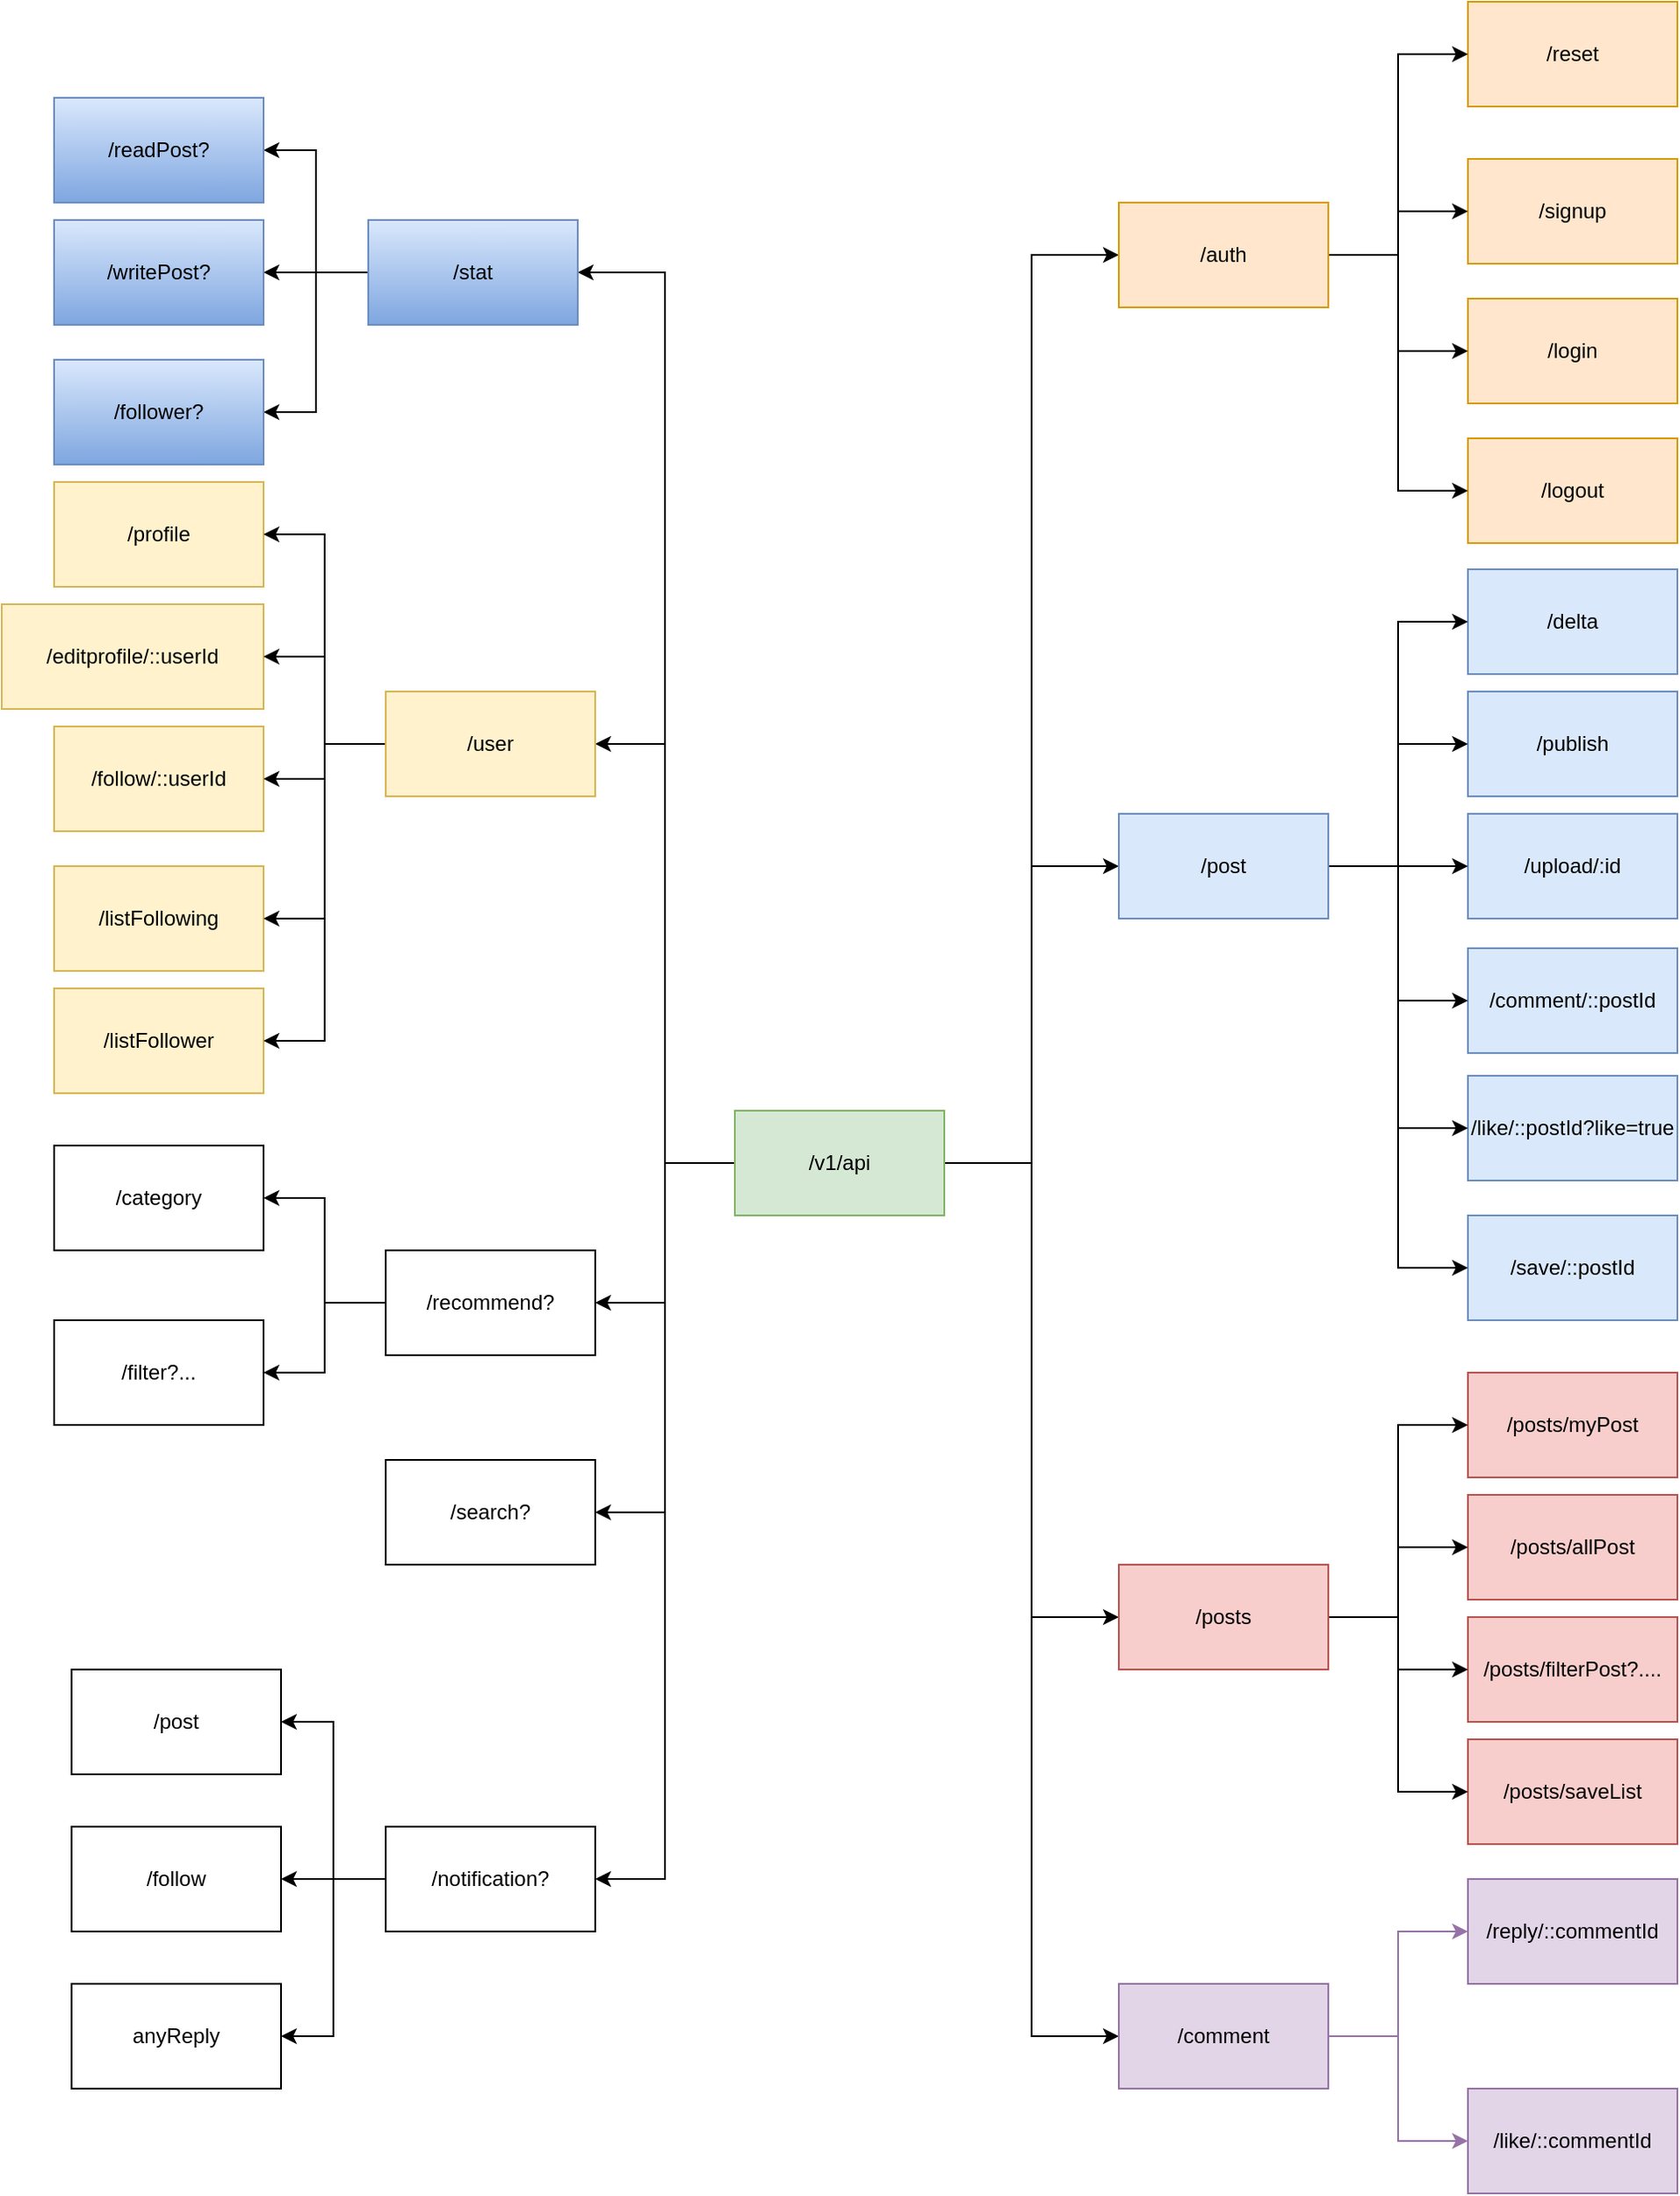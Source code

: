 <mxfile version="21.5.2" type="device">
  <diagram name="Page-1" id="nXeT6kKRCyfcVjysGUWI">
    <mxGraphModel dx="2786" dy="2237" grid="1" gridSize="10" guides="1" tooltips="1" connect="1" arrows="1" fold="1" page="1" pageScale="1" pageWidth="850" pageHeight="1100" math="0" shadow="0">
      <root>
        <mxCell id="0" />
        <mxCell id="1" parent="0" />
        <mxCell id="0jrbXOjKX1jkyTTBD30B-65" style="edgeStyle=orthogonalEdgeStyle;rounded=0;orthogonalLoop=1;jettySize=auto;html=1;entryX=1;entryY=0.5;entryDx=0;entryDy=0;" edge="1" parent="1" source="0jrbXOjKX1jkyTTBD30B-1" target="0jrbXOjKX1jkyTTBD30B-20">
          <mxGeometry relative="1" as="geometry" />
        </mxCell>
        <mxCell id="0jrbXOjKX1jkyTTBD30B-69" style="edgeStyle=orthogonalEdgeStyle;rounded=0;orthogonalLoop=1;jettySize=auto;html=1;entryX=1;entryY=0.5;entryDx=0;entryDy=0;" edge="1" parent="1" source="0jrbXOjKX1jkyTTBD30B-1" target="0jrbXOjKX1jkyTTBD30B-32">
          <mxGeometry relative="1" as="geometry">
            <Array as="points">
              <mxPoint x="140" y="520" />
              <mxPoint x="140" y="10" />
            </Array>
          </mxGeometry>
        </mxCell>
        <mxCell id="0jrbXOjKX1jkyTTBD30B-76" style="edgeStyle=orthogonalEdgeStyle;rounded=0;orthogonalLoop=1;jettySize=auto;html=1;entryX=1;entryY=0.5;entryDx=0;entryDy=0;" edge="1" parent="1" source="0jrbXOjKX1jkyTTBD30B-1" target="0jrbXOjKX1jkyTTBD30B-14">
          <mxGeometry relative="1" as="geometry" />
        </mxCell>
        <mxCell id="0jrbXOjKX1jkyTTBD30B-77" style="edgeStyle=orthogonalEdgeStyle;rounded=0;orthogonalLoop=1;jettySize=auto;html=1;entryX=1;entryY=0.5;entryDx=0;entryDy=0;" edge="1" parent="1" source="0jrbXOjKX1jkyTTBD30B-1" target="0jrbXOjKX1jkyTTBD30B-22">
          <mxGeometry relative="1" as="geometry" />
        </mxCell>
        <mxCell id="0jrbXOjKX1jkyTTBD30B-88" style="edgeStyle=orthogonalEdgeStyle;rounded=0;orthogonalLoop=1;jettySize=auto;html=1;entryX=0;entryY=0.5;entryDx=0;entryDy=0;" edge="1" parent="1" source="0jrbXOjKX1jkyTTBD30B-1" target="0jrbXOjKX1jkyTTBD30B-85">
          <mxGeometry relative="1" as="geometry" />
        </mxCell>
        <mxCell id="0jrbXOjKX1jkyTTBD30B-92" style="edgeStyle=orthogonalEdgeStyle;rounded=0;orthogonalLoop=1;jettySize=auto;html=1;entryX=1;entryY=0.5;entryDx=0;entryDy=0;" edge="1" parent="1" source="0jrbXOjKX1jkyTTBD30B-1" target="0jrbXOjKX1jkyTTBD30B-91">
          <mxGeometry relative="1" as="geometry" />
        </mxCell>
        <mxCell id="0jrbXOjKX1jkyTTBD30B-99" style="edgeStyle=orthogonalEdgeStyle;rounded=0;orthogonalLoop=1;jettySize=auto;html=1;entryX=0;entryY=0.5;entryDx=0;entryDy=0;" edge="1" parent="1" source="0jrbXOjKX1jkyTTBD30B-1" target="0jrbXOjKX1jkyTTBD30B-98">
          <mxGeometry relative="1" as="geometry" />
        </mxCell>
        <mxCell id="0jrbXOjKX1jkyTTBD30B-111" style="edgeStyle=orthogonalEdgeStyle;rounded=0;orthogonalLoop=1;jettySize=auto;html=1;entryX=0;entryY=0.5;entryDx=0;entryDy=0;" edge="1" parent="1" source="0jrbXOjKX1jkyTTBD30B-1" target="0jrbXOjKX1jkyTTBD30B-104">
          <mxGeometry relative="1" as="geometry">
            <Array as="points">
              <mxPoint x="350" y="520" />
              <mxPoint x="350" y="350" />
            </Array>
          </mxGeometry>
        </mxCell>
        <mxCell id="0jrbXOjKX1jkyTTBD30B-117" style="edgeStyle=orthogonalEdgeStyle;rounded=0;orthogonalLoop=1;jettySize=auto;html=1;entryX=0;entryY=0.5;entryDx=0;entryDy=0;" edge="1" parent="1" source="0jrbXOjKX1jkyTTBD30B-1" target="0jrbXOjKX1jkyTTBD30B-112">
          <mxGeometry relative="1" as="geometry" />
        </mxCell>
        <mxCell id="0jrbXOjKX1jkyTTBD30B-1" value="/v1/api" style="rounded=0;whiteSpace=wrap;html=1;fillColor=#d5e8d4;strokeColor=#82b366;" vertex="1" parent="1">
          <mxGeometry x="180" y="490" width="120" height="60" as="geometry" />
        </mxCell>
        <mxCell id="0jrbXOjKX1jkyTTBD30B-2" value="/signup" style="rounded=0;whiteSpace=wrap;html=1;fillColor=#ffe6cc;strokeColor=#d79b00;" vertex="1" parent="1">
          <mxGeometry x="600" y="-55" width="120" height="60" as="geometry" />
        </mxCell>
        <mxCell id="0jrbXOjKX1jkyTTBD30B-3" value="/login" style="rounded=0;whiteSpace=wrap;html=1;fillColor=#ffe6cc;strokeColor=#d79b00;" vertex="1" parent="1">
          <mxGeometry x="600" y="25" width="120" height="60" as="geometry" />
        </mxCell>
        <mxCell id="0jrbXOjKX1jkyTTBD30B-4" value="/logout" style="rounded=0;whiteSpace=wrap;html=1;fillColor=#ffe6cc;strokeColor=#d79b00;" vertex="1" parent="1">
          <mxGeometry x="600" y="105" width="120" height="60" as="geometry" />
        </mxCell>
        <mxCell id="0jrbXOjKX1jkyTTBD30B-8" value="/delta" style="rounded=0;whiteSpace=wrap;html=1;fillColor=#dae8fc;strokeColor=#6c8ebf;" vertex="1" parent="1">
          <mxGeometry x="600" y="180" width="120" height="60" as="geometry" />
        </mxCell>
        <mxCell id="0jrbXOjKX1jkyTTBD30B-9" value="/posts/allPost" style="rounded=0;whiteSpace=wrap;html=1;fillColor=#f8cecc;strokeColor=#b85450;" vertex="1" parent="1">
          <mxGeometry x="600" y="710" width="120" height="60" as="geometry" />
        </mxCell>
        <mxCell id="0jrbXOjKX1jkyTTBD30B-13" value="/upload/:id" style="rounded=0;whiteSpace=wrap;html=1;fillColor=#dae8fc;strokeColor=#6c8ebf;" vertex="1" parent="1">
          <mxGeometry x="600" y="320" width="120" height="60" as="geometry" />
        </mxCell>
        <mxCell id="0jrbXOjKX1jkyTTBD30B-14" value="/search?" style="rounded=0;whiteSpace=wrap;html=1;" vertex="1" parent="1">
          <mxGeometry x="-20" y="690" width="120" height="60" as="geometry" />
        </mxCell>
        <mxCell id="0jrbXOjKX1jkyTTBD30B-15" value="/follow/::userId" style="rounded=0;whiteSpace=wrap;html=1;fillColor=#fff2cc;strokeColor=#d6b656;" vertex="1" parent="1">
          <mxGeometry x="-210" y="270" width="120" height="60" as="geometry" />
        </mxCell>
        <mxCell id="0jrbXOjKX1jkyTTBD30B-16" value="/like/::postId?like=true" style="rounded=0;whiteSpace=wrap;html=1;fillColor=#dae8fc;strokeColor=#6c8ebf;" vertex="1" parent="1">
          <mxGeometry x="600" y="470" width="120" height="60" as="geometry" />
        </mxCell>
        <mxCell id="0jrbXOjKX1jkyTTBD30B-17" value="/comment/::postId" style="rounded=0;whiteSpace=wrap;html=1;fillColor=#dae8fc;strokeColor=#6c8ebf;" vertex="1" parent="1">
          <mxGeometry x="600" y="397" width="120" height="60" as="geometry" />
        </mxCell>
        <mxCell id="0jrbXOjKX1jkyTTBD30B-59" style="edgeStyle=orthogonalEdgeStyle;rounded=0;orthogonalLoop=1;jettySize=auto;html=1;" edge="1" parent="1" source="0jrbXOjKX1jkyTTBD30B-20" target="0jrbXOjKX1jkyTTBD30B-57">
          <mxGeometry relative="1" as="geometry" />
        </mxCell>
        <mxCell id="0jrbXOjKX1jkyTTBD30B-60" style="edgeStyle=orthogonalEdgeStyle;rounded=0;orthogonalLoop=1;jettySize=auto;html=1;entryX=1;entryY=0.5;entryDx=0;entryDy=0;" edge="1" parent="1" source="0jrbXOjKX1jkyTTBD30B-20" target="0jrbXOjKX1jkyTTBD30B-58">
          <mxGeometry relative="1" as="geometry" />
        </mxCell>
        <mxCell id="0jrbXOjKX1jkyTTBD30B-20" value="/recommend?" style="rounded=0;whiteSpace=wrap;html=1;" vertex="1" parent="1">
          <mxGeometry x="-20" y="570" width="120" height="60" as="geometry" />
        </mxCell>
        <mxCell id="0jrbXOjKX1jkyTTBD30B-82" style="edgeStyle=orthogonalEdgeStyle;rounded=0;orthogonalLoop=1;jettySize=auto;html=1;entryX=1;entryY=0.5;entryDx=0;entryDy=0;" edge="1" parent="1" source="0jrbXOjKX1jkyTTBD30B-22" target="0jrbXOjKX1jkyTTBD30B-70">
          <mxGeometry relative="1" as="geometry" />
        </mxCell>
        <mxCell id="0jrbXOjKX1jkyTTBD30B-83" style="edgeStyle=orthogonalEdgeStyle;rounded=0;orthogonalLoop=1;jettySize=auto;html=1;entryX=1;entryY=0.5;entryDx=0;entryDy=0;" edge="1" parent="1" source="0jrbXOjKX1jkyTTBD30B-22" target="0jrbXOjKX1jkyTTBD30B-71">
          <mxGeometry relative="1" as="geometry" />
        </mxCell>
        <mxCell id="0jrbXOjKX1jkyTTBD30B-84" style="edgeStyle=orthogonalEdgeStyle;rounded=0;orthogonalLoop=1;jettySize=auto;html=1;entryX=1;entryY=0.5;entryDx=0;entryDy=0;" edge="1" parent="1" source="0jrbXOjKX1jkyTTBD30B-22" target="0jrbXOjKX1jkyTTBD30B-75">
          <mxGeometry relative="1" as="geometry" />
        </mxCell>
        <mxCell id="0jrbXOjKX1jkyTTBD30B-22" value="/notification?" style="rounded=0;whiteSpace=wrap;html=1;" vertex="1" parent="1">
          <mxGeometry x="-20" y="900" width="120" height="60" as="geometry" />
        </mxCell>
        <mxCell id="0jrbXOjKX1jkyTTBD30B-23" value="/profile" style="rounded=0;whiteSpace=wrap;html=1;fillColor=#fff2cc;strokeColor=#d6b656;" vertex="1" parent="1">
          <mxGeometry x="-210" y="130" width="120" height="60" as="geometry" />
        </mxCell>
        <mxCell id="0jrbXOjKX1jkyTTBD30B-66" value="" style="edgeStyle=orthogonalEdgeStyle;rounded=0;orthogonalLoop=1;jettySize=auto;html=1;" edge="1" parent="1" source="0jrbXOjKX1jkyTTBD30B-32" target="0jrbXOjKX1jkyTTBD30B-34">
          <mxGeometry relative="1" as="geometry" />
        </mxCell>
        <mxCell id="0jrbXOjKX1jkyTTBD30B-67" style="edgeStyle=orthogonalEdgeStyle;rounded=0;orthogonalLoop=1;jettySize=auto;html=1;entryX=1;entryY=0.5;entryDx=0;entryDy=0;" edge="1" parent="1" source="0jrbXOjKX1jkyTTBD30B-32" target="0jrbXOjKX1jkyTTBD30B-33">
          <mxGeometry relative="1" as="geometry" />
        </mxCell>
        <mxCell id="0jrbXOjKX1jkyTTBD30B-68" style="edgeStyle=orthogonalEdgeStyle;rounded=0;orthogonalLoop=1;jettySize=auto;html=1;entryX=1;entryY=0.5;entryDx=0;entryDy=0;" edge="1" parent="1" source="0jrbXOjKX1jkyTTBD30B-32" target="0jrbXOjKX1jkyTTBD30B-35">
          <mxGeometry relative="1" as="geometry" />
        </mxCell>
        <mxCell id="0jrbXOjKX1jkyTTBD30B-32" value="/stat" style="rounded=0;whiteSpace=wrap;html=1;fillColor=#dae8fc;gradientColor=#7ea6e0;strokeColor=#6c8ebf;" vertex="1" parent="1">
          <mxGeometry x="-30" y="-20" width="120" height="60" as="geometry" />
        </mxCell>
        <mxCell id="0jrbXOjKX1jkyTTBD30B-33" value="/readPost?" style="rounded=0;whiteSpace=wrap;html=1;fillColor=#dae8fc;gradientColor=#7ea6e0;strokeColor=#6c8ebf;" vertex="1" parent="1">
          <mxGeometry x="-210" y="-90" width="120" height="60" as="geometry" />
        </mxCell>
        <mxCell id="0jrbXOjKX1jkyTTBD30B-34" value="/writePost?" style="rounded=0;whiteSpace=wrap;html=1;fillColor=#dae8fc;gradientColor=#7ea6e0;strokeColor=#6c8ebf;" vertex="1" parent="1">
          <mxGeometry x="-210" y="-20" width="120" height="60" as="geometry" />
        </mxCell>
        <mxCell id="0jrbXOjKX1jkyTTBD30B-35" value="/follower?" style="rounded=0;whiteSpace=wrap;html=1;fillColor=#dae8fc;gradientColor=#7ea6e0;strokeColor=#6c8ebf;" vertex="1" parent="1">
          <mxGeometry x="-210" y="60" width="120" height="60" as="geometry" />
        </mxCell>
        <mxCell id="0jrbXOjKX1jkyTTBD30B-36" value="/reply/::commentId" style="rounded=0;whiteSpace=wrap;html=1;fillColor=#e1d5e7;strokeColor=#9673a6;" vertex="1" parent="1">
          <mxGeometry x="600" y="930" width="120" height="60" as="geometry" />
        </mxCell>
        <mxCell id="0jrbXOjKX1jkyTTBD30B-37" value="/like/::commentId" style="rounded=0;whiteSpace=wrap;html=1;fillColor=#e1d5e7;strokeColor=#9673a6;" vertex="1" parent="1">
          <mxGeometry x="600" y="1050" width="120" height="60" as="geometry" />
        </mxCell>
        <mxCell id="0jrbXOjKX1jkyTTBD30B-38" value="/publish" style="rounded=0;whiteSpace=wrap;html=1;fillColor=#dae8fc;strokeColor=#6c8ebf;" vertex="1" parent="1">
          <mxGeometry x="600" y="250" width="120" height="60" as="geometry" />
        </mxCell>
        <mxCell id="0jrbXOjKX1jkyTTBD30B-40" value="/posts/filterPost?...." style="rounded=0;whiteSpace=wrap;html=1;fillColor=#f8cecc;strokeColor=#b85450;" vertex="1" parent="1">
          <mxGeometry x="600" y="780" width="120" height="60" as="geometry" />
        </mxCell>
        <mxCell id="0jrbXOjKX1jkyTTBD30B-45" value="/editprofile/::userId" style="rounded=0;whiteSpace=wrap;html=1;fillColor=#fff2cc;strokeColor=#d6b656;" vertex="1" parent="1">
          <mxGeometry x="-240" y="200" width="150" height="60" as="geometry" />
        </mxCell>
        <mxCell id="0jrbXOjKX1jkyTTBD30B-48" value="/posts/myPost" style="rounded=0;whiteSpace=wrap;html=1;fillColor=#f8cecc;strokeColor=#b85450;" vertex="1" parent="1">
          <mxGeometry x="600" y="640" width="120" height="60" as="geometry" />
        </mxCell>
        <mxCell id="0jrbXOjKX1jkyTTBD30B-49" value="/posts/saveList" style="rounded=0;whiteSpace=wrap;html=1;fillColor=#f8cecc;strokeColor=#b85450;" vertex="1" parent="1">
          <mxGeometry x="600" y="850" width="120" height="60" as="geometry" />
        </mxCell>
        <mxCell id="0jrbXOjKX1jkyTTBD30B-50" value="/save/::postId" style="rounded=0;whiteSpace=wrap;html=1;fillColor=#dae8fc;strokeColor=#6c8ebf;" vertex="1" parent="1">
          <mxGeometry x="600" y="550" width="120" height="60" as="geometry" />
        </mxCell>
        <mxCell id="0jrbXOjKX1jkyTTBD30B-53" value="/listFollowing" style="rounded=0;whiteSpace=wrap;html=1;fillColor=#fff2cc;strokeColor=#d6b656;" vertex="1" parent="1">
          <mxGeometry x="-210" y="350" width="120" height="60" as="geometry" />
        </mxCell>
        <mxCell id="0jrbXOjKX1jkyTTBD30B-55" value="/listFollower" style="rounded=0;whiteSpace=wrap;html=1;fillColor=#fff2cc;strokeColor=#d6b656;" vertex="1" parent="1">
          <mxGeometry x="-210" y="420" width="120" height="60" as="geometry" />
        </mxCell>
        <mxCell id="0jrbXOjKX1jkyTTBD30B-57" value="/category" style="rounded=0;whiteSpace=wrap;html=1;" vertex="1" parent="1">
          <mxGeometry x="-210" y="510" width="120" height="60" as="geometry" />
        </mxCell>
        <mxCell id="0jrbXOjKX1jkyTTBD30B-58" value="/filter?..." style="rounded=0;whiteSpace=wrap;html=1;" vertex="1" parent="1">
          <mxGeometry x="-210" y="610" width="120" height="60" as="geometry" />
        </mxCell>
        <mxCell id="0jrbXOjKX1jkyTTBD30B-70" value="/post" style="rounded=0;whiteSpace=wrap;html=1;" vertex="1" parent="1">
          <mxGeometry x="-200" y="810" width="120" height="60" as="geometry" />
        </mxCell>
        <mxCell id="0jrbXOjKX1jkyTTBD30B-71" value="/follow" style="rounded=0;whiteSpace=wrap;html=1;" vertex="1" parent="1">
          <mxGeometry x="-200" y="900" width="120" height="60" as="geometry" />
        </mxCell>
        <mxCell id="0jrbXOjKX1jkyTTBD30B-75" value="anyReply" style="rounded=0;whiteSpace=wrap;html=1;" vertex="1" parent="1">
          <mxGeometry x="-200" y="990" width="120" height="60" as="geometry" />
        </mxCell>
        <mxCell id="0jrbXOjKX1jkyTTBD30B-86" style="edgeStyle=orthogonalEdgeStyle;rounded=0;orthogonalLoop=1;jettySize=auto;html=1;entryX=0;entryY=0.5;entryDx=0;entryDy=0;fillColor=#e1d5e7;strokeColor=#9673a6;" edge="1" parent="1" source="0jrbXOjKX1jkyTTBD30B-85" target="0jrbXOjKX1jkyTTBD30B-36">
          <mxGeometry relative="1" as="geometry" />
        </mxCell>
        <mxCell id="0jrbXOjKX1jkyTTBD30B-87" style="edgeStyle=orthogonalEdgeStyle;rounded=0;orthogonalLoop=1;jettySize=auto;html=1;entryX=0;entryY=0.5;entryDx=0;entryDy=0;fillColor=#e1d5e7;strokeColor=#9673a6;" edge="1" parent="1" source="0jrbXOjKX1jkyTTBD30B-85" target="0jrbXOjKX1jkyTTBD30B-37">
          <mxGeometry relative="1" as="geometry" />
        </mxCell>
        <mxCell id="0jrbXOjKX1jkyTTBD30B-85" value="/comment" style="rounded=0;whiteSpace=wrap;html=1;fillColor=#e1d5e7;strokeColor=#9673a6;" vertex="1" parent="1">
          <mxGeometry x="400" y="990" width="120" height="60" as="geometry" />
        </mxCell>
        <mxCell id="0jrbXOjKX1jkyTTBD30B-89" value="/reset" style="rounded=0;whiteSpace=wrap;html=1;fillColor=#ffe6cc;strokeColor=#d79b00;" vertex="1" parent="1">
          <mxGeometry x="600" y="-145" width="120" height="60" as="geometry" />
        </mxCell>
        <mxCell id="0jrbXOjKX1jkyTTBD30B-93" style="edgeStyle=orthogonalEdgeStyle;rounded=0;orthogonalLoop=1;jettySize=auto;html=1;entryX=1;entryY=0.5;entryDx=0;entryDy=0;" edge="1" parent="1" source="0jrbXOjKX1jkyTTBD30B-91" target="0jrbXOjKX1jkyTTBD30B-23">
          <mxGeometry relative="1" as="geometry" />
        </mxCell>
        <mxCell id="0jrbXOjKX1jkyTTBD30B-94" style="edgeStyle=orthogonalEdgeStyle;rounded=0;orthogonalLoop=1;jettySize=auto;html=1;entryX=1;entryY=0.5;entryDx=0;entryDy=0;" edge="1" parent="1" source="0jrbXOjKX1jkyTTBD30B-91" target="0jrbXOjKX1jkyTTBD30B-45">
          <mxGeometry relative="1" as="geometry" />
        </mxCell>
        <mxCell id="0jrbXOjKX1jkyTTBD30B-95" style="edgeStyle=orthogonalEdgeStyle;rounded=0;orthogonalLoop=1;jettySize=auto;html=1;entryX=1;entryY=0.5;entryDx=0;entryDy=0;" edge="1" parent="1" source="0jrbXOjKX1jkyTTBD30B-91" target="0jrbXOjKX1jkyTTBD30B-15">
          <mxGeometry relative="1" as="geometry" />
        </mxCell>
        <mxCell id="0jrbXOjKX1jkyTTBD30B-96" style="edgeStyle=orthogonalEdgeStyle;rounded=0;orthogonalLoop=1;jettySize=auto;html=1;entryX=1;entryY=0.5;entryDx=0;entryDy=0;" edge="1" parent="1" source="0jrbXOjKX1jkyTTBD30B-91" target="0jrbXOjKX1jkyTTBD30B-53">
          <mxGeometry relative="1" as="geometry" />
        </mxCell>
        <mxCell id="0jrbXOjKX1jkyTTBD30B-97" style="edgeStyle=orthogonalEdgeStyle;rounded=0;orthogonalLoop=1;jettySize=auto;html=1;entryX=1;entryY=0.5;entryDx=0;entryDy=0;" edge="1" parent="1" source="0jrbXOjKX1jkyTTBD30B-91" target="0jrbXOjKX1jkyTTBD30B-55">
          <mxGeometry relative="1" as="geometry" />
        </mxCell>
        <mxCell id="0jrbXOjKX1jkyTTBD30B-91" value="/user" style="rounded=0;whiteSpace=wrap;html=1;fillColor=#fff2cc;strokeColor=#d6b656;" vertex="1" parent="1">
          <mxGeometry x="-20" y="250" width="120" height="60" as="geometry" />
        </mxCell>
        <mxCell id="0jrbXOjKX1jkyTTBD30B-100" style="edgeStyle=orthogonalEdgeStyle;rounded=0;orthogonalLoop=1;jettySize=auto;html=1;entryX=0;entryY=0.5;entryDx=0;entryDy=0;" edge="1" parent="1" source="0jrbXOjKX1jkyTTBD30B-98" target="0jrbXOjKX1jkyTTBD30B-89">
          <mxGeometry relative="1" as="geometry" />
        </mxCell>
        <mxCell id="0jrbXOjKX1jkyTTBD30B-101" style="edgeStyle=orthogonalEdgeStyle;rounded=0;orthogonalLoop=1;jettySize=auto;html=1;entryX=0;entryY=0.5;entryDx=0;entryDy=0;" edge="1" parent="1" source="0jrbXOjKX1jkyTTBD30B-98" target="0jrbXOjKX1jkyTTBD30B-2">
          <mxGeometry relative="1" as="geometry" />
        </mxCell>
        <mxCell id="0jrbXOjKX1jkyTTBD30B-102" style="edgeStyle=orthogonalEdgeStyle;rounded=0;orthogonalLoop=1;jettySize=auto;html=1;entryX=0;entryY=0.5;entryDx=0;entryDy=0;" edge="1" parent="1" source="0jrbXOjKX1jkyTTBD30B-98" target="0jrbXOjKX1jkyTTBD30B-3">
          <mxGeometry relative="1" as="geometry" />
        </mxCell>
        <mxCell id="0jrbXOjKX1jkyTTBD30B-103" style="edgeStyle=orthogonalEdgeStyle;rounded=0;orthogonalLoop=1;jettySize=auto;html=1;entryX=0;entryY=0.5;entryDx=0;entryDy=0;" edge="1" parent="1" source="0jrbXOjKX1jkyTTBD30B-98" target="0jrbXOjKX1jkyTTBD30B-4">
          <mxGeometry relative="1" as="geometry" />
        </mxCell>
        <mxCell id="0jrbXOjKX1jkyTTBD30B-98" value="/auth" style="rounded=0;whiteSpace=wrap;html=1;fillColor=#ffe6cc;strokeColor=#d79b00;" vertex="1" parent="1">
          <mxGeometry x="400" y="-30" width="120" height="60" as="geometry" />
        </mxCell>
        <mxCell id="0jrbXOjKX1jkyTTBD30B-105" style="edgeStyle=orthogonalEdgeStyle;rounded=0;orthogonalLoop=1;jettySize=auto;html=1;entryX=0;entryY=0.5;entryDx=0;entryDy=0;" edge="1" parent="1" source="0jrbXOjKX1jkyTTBD30B-104" target="0jrbXOjKX1jkyTTBD30B-8">
          <mxGeometry relative="1" as="geometry" />
        </mxCell>
        <mxCell id="0jrbXOjKX1jkyTTBD30B-106" style="edgeStyle=orthogonalEdgeStyle;rounded=0;orthogonalLoop=1;jettySize=auto;html=1;entryX=0;entryY=0.5;entryDx=0;entryDy=0;" edge="1" parent="1" source="0jrbXOjKX1jkyTTBD30B-104" target="0jrbXOjKX1jkyTTBD30B-38">
          <mxGeometry relative="1" as="geometry" />
        </mxCell>
        <mxCell id="0jrbXOjKX1jkyTTBD30B-107" style="edgeStyle=orthogonalEdgeStyle;rounded=0;orthogonalLoop=1;jettySize=auto;html=1;entryX=0;entryY=0.5;entryDx=0;entryDy=0;" edge="1" parent="1" source="0jrbXOjKX1jkyTTBD30B-104" target="0jrbXOjKX1jkyTTBD30B-13">
          <mxGeometry relative="1" as="geometry" />
        </mxCell>
        <mxCell id="0jrbXOjKX1jkyTTBD30B-108" style="edgeStyle=orthogonalEdgeStyle;rounded=0;orthogonalLoop=1;jettySize=auto;html=1;entryX=0;entryY=0.5;entryDx=0;entryDy=0;" edge="1" parent="1" source="0jrbXOjKX1jkyTTBD30B-104" target="0jrbXOjKX1jkyTTBD30B-17">
          <mxGeometry relative="1" as="geometry" />
        </mxCell>
        <mxCell id="0jrbXOjKX1jkyTTBD30B-109" style="edgeStyle=orthogonalEdgeStyle;rounded=0;orthogonalLoop=1;jettySize=auto;html=1;entryX=0;entryY=0.5;entryDx=0;entryDy=0;" edge="1" parent="1" source="0jrbXOjKX1jkyTTBD30B-104" target="0jrbXOjKX1jkyTTBD30B-16">
          <mxGeometry relative="1" as="geometry" />
        </mxCell>
        <mxCell id="0jrbXOjKX1jkyTTBD30B-110" style="edgeStyle=orthogonalEdgeStyle;rounded=0;orthogonalLoop=1;jettySize=auto;html=1;entryX=0;entryY=0.5;entryDx=0;entryDy=0;" edge="1" parent="1" source="0jrbXOjKX1jkyTTBD30B-104" target="0jrbXOjKX1jkyTTBD30B-50">
          <mxGeometry relative="1" as="geometry" />
        </mxCell>
        <mxCell id="0jrbXOjKX1jkyTTBD30B-104" value="/post" style="rounded=0;whiteSpace=wrap;html=1;fillColor=#dae8fc;strokeColor=#6c8ebf;" vertex="1" parent="1">
          <mxGeometry x="400" y="320" width="120" height="60" as="geometry" />
        </mxCell>
        <mxCell id="0jrbXOjKX1jkyTTBD30B-113" style="edgeStyle=orthogonalEdgeStyle;rounded=0;orthogonalLoop=1;jettySize=auto;html=1;entryX=0;entryY=0.5;entryDx=0;entryDy=0;" edge="1" parent="1" source="0jrbXOjKX1jkyTTBD30B-112" target="0jrbXOjKX1jkyTTBD30B-48">
          <mxGeometry relative="1" as="geometry" />
        </mxCell>
        <mxCell id="0jrbXOjKX1jkyTTBD30B-114" style="edgeStyle=orthogonalEdgeStyle;rounded=0;orthogonalLoop=1;jettySize=auto;html=1;entryX=0;entryY=0.5;entryDx=0;entryDy=0;" edge="1" parent="1" source="0jrbXOjKX1jkyTTBD30B-112" target="0jrbXOjKX1jkyTTBD30B-9">
          <mxGeometry relative="1" as="geometry" />
        </mxCell>
        <mxCell id="0jrbXOjKX1jkyTTBD30B-115" style="edgeStyle=orthogonalEdgeStyle;rounded=0;orthogonalLoop=1;jettySize=auto;html=1;entryX=0;entryY=0.5;entryDx=0;entryDy=0;" edge="1" parent="1" source="0jrbXOjKX1jkyTTBD30B-112" target="0jrbXOjKX1jkyTTBD30B-40">
          <mxGeometry relative="1" as="geometry" />
        </mxCell>
        <mxCell id="0jrbXOjKX1jkyTTBD30B-116" style="edgeStyle=orthogonalEdgeStyle;rounded=0;orthogonalLoop=1;jettySize=auto;html=1;entryX=0;entryY=0.5;entryDx=0;entryDy=0;" edge="1" parent="1" source="0jrbXOjKX1jkyTTBD30B-112" target="0jrbXOjKX1jkyTTBD30B-49">
          <mxGeometry relative="1" as="geometry" />
        </mxCell>
        <mxCell id="0jrbXOjKX1jkyTTBD30B-112" value="/posts" style="rounded=0;whiteSpace=wrap;html=1;fillColor=#f8cecc;strokeColor=#b85450;" vertex="1" parent="1">
          <mxGeometry x="400" y="750" width="120" height="60" as="geometry" />
        </mxCell>
      </root>
    </mxGraphModel>
  </diagram>
</mxfile>

